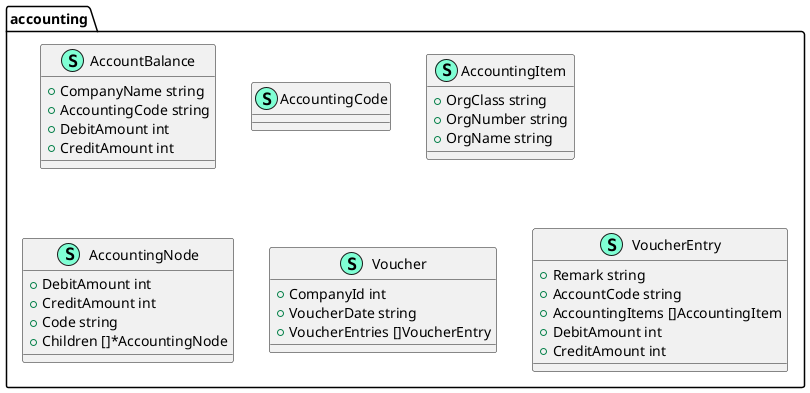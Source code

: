 @startuml
namespace accounting {
    class AccountBalance << (S,Aquamarine) >> {
        + CompanyName string
        + AccountingCode string
        + DebitAmount int
        + CreditAmount int

    }
    class AccountingCode << (S,Aquamarine) >> {
    }
    class AccountingItem << (S,Aquamarine) >> {
        + OrgClass string
        + OrgNumber string
        + OrgName string

    }
    class AccountingNode << (S,Aquamarine) >> {
        + DebitAmount int
        + CreditAmount int
        + Code string
        + Children []*AccountingNode

    }
    class Voucher << (S,Aquamarine) >> {
        + CompanyId int
        + VoucherDate string
        + VoucherEntries []VoucherEntry

    }
    class VoucherEntry << (S,Aquamarine) >> {
        + Remark string
        + AccountCode string
        + AccountingItems []AccountingItem
        + DebitAmount int
        + CreditAmount int

    }
}


@enduml
